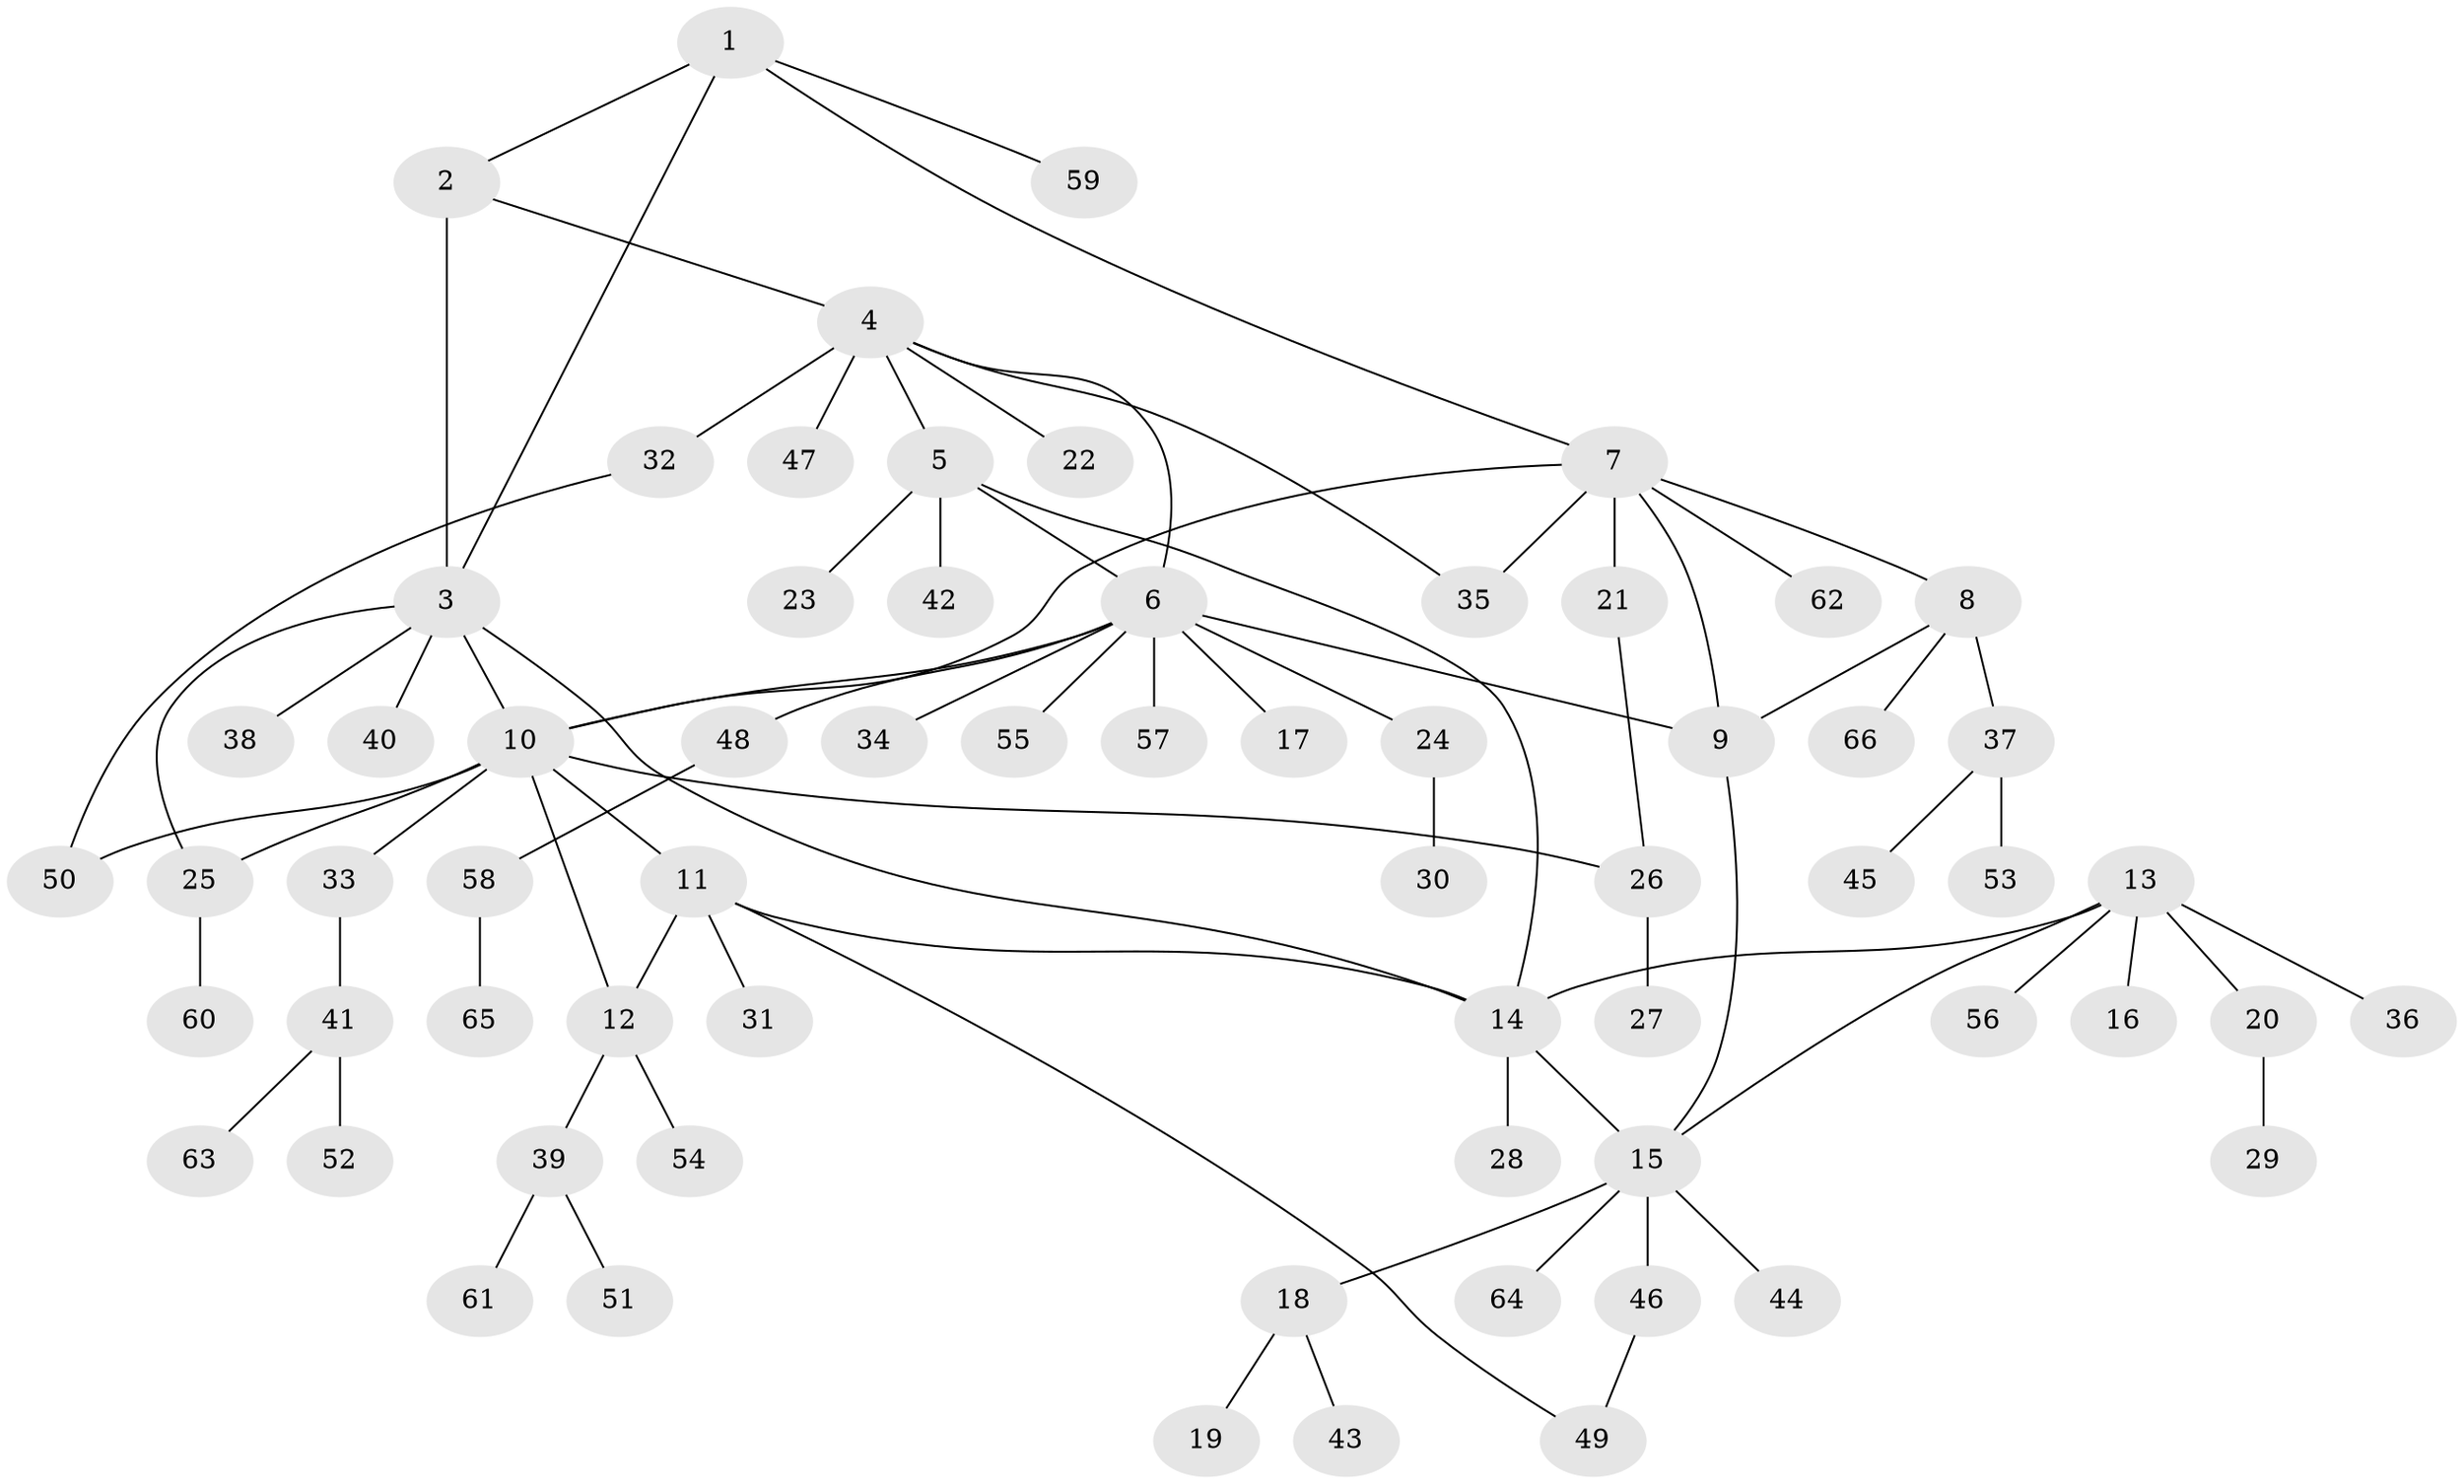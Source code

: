 // coarse degree distribution, {5: 0.06382978723404255, 1: 0.46808510638297873, 4: 0.06382978723404255, 6: 0.06382978723404255, 8: 0.02127659574468085, 3: 0.06382978723404255, 2: 0.2127659574468085, 7: 0.02127659574468085, 9: 0.02127659574468085}
// Generated by graph-tools (version 1.1) at 2025/37/03/04/25 23:37:38]
// undirected, 66 vertices, 81 edges
graph export_dot {
  node [color=gray90,style=filled];
  1;
  2;
  3;
  4;
  5;
  6;
  7;
  8;
  9;
  10;
  11;
  12;
  13;
  14;
  15;
  16;
  17;
  18;
  19;
  20;
  21;
  22;
  23;
  24;
  25;
  26;
  27;
  28;
  29;
  30;
  31;
  32;
  33;
  34;
  35;
  36;
  37;
  38;
  39;
  40;
  41;
  42;
  43;
  44;
  45;
  46;
  47;
  48;
  49;
  50;
  51;
  52;
  53;
  54;
  55;
  56;
  57;
  58;
  59;
  60;
  61;
  62;
  63;
  64;
  65;
  66;
  1 -- 2;
  1 -- 3;
  1 -- 7;
  1 -- 59;
  2 -- 3;
  2 -- 4;
  3 -- 10;
  3 -- 14;
  3 -- 25;
  3 -- 38;
  3 -- 40;
  4 -- 5;
  4 -- 6;
  4 -- 22;
  4 -- 32;
  4 -- 35;
  4 -- 47;
  5 -- 6;
  5 -- 14;
  5 -- 23;
  5 -- 42;
  6 -- 9;
  6 -- 10;
  6 -- 17;
  6 -- 24;
  6 -- 34;
  6 -- 48;
  6 -- 55;
  6 -- 57;
  7 -- 8;
  7 -- 9;
  7 -- 10;
  7 -- 21;
  7 -- 35;
  7 -- 62;
  8 -- 9;
  8 -- 37;
  8 -- 66;
  9 -- 15;
  10 -- 11;
  10 -- 12;
  10 -- 25;
  10 -- 26;
  10 -- 33;
  10 -- 50;
  11 -- 12;
  11 -- 14;
  11 -- 31;
  11 -- 49;
  12 -- 39;
  12 -- 54;
  13 -- 14;
  13 -- 15;
  13 -- 16;
  13 -- 20;
  13 -- 36;
  13 -- 56;
  14 -- 15;
  14 -- 28;
  15 -- 18;
  15 -- 44;
  15 -- 46;
  15 -- 64;
  18 -- 19;
  18 -- 43;
  20 -- 29;
  21 -- 26;
  24 -- 30;
  25 -- 60;
  26 -- 27;
  32 -- 50;
  33 -- 41;
  37 -- 45;
  37 -- 53;
  39 -- 51;
  39 -- 61;
  41 -- 52;
  41 -- 63;
  46 -- 49;
  48 -- 58;
  58 -- 65;
}
